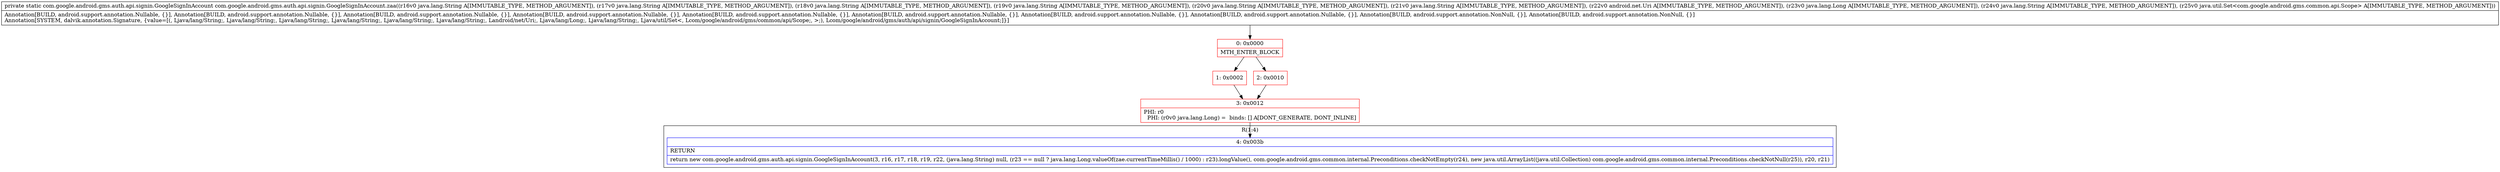 digraph "CFG forcom.google.android.gms.auth.api.signin.GoogleSignInAccount.zaa(Ljava\/lang\/String;Ljava\/lang\/String;Ljava\/lang\/String;Ljava\/lang\/String;Ljava\/lang\/String;Ljava\/lang\/String;Landroid\/net\/Uri;Ljava\/lang\/Long;Ljava\/lang\/String;Ljava\/util\/Set;)Lcom\/google\/android\/gms\/auth\/api\/signin\/GoogleSignInAccount;" {
subgraph cluster_Region_341104241 {
label = "R(1:4)";
node [shape=record,color=blue];
Node_4 [shape=record,label="{4\:\ 0x003b|RETURN\l|return new com.google.android.gms.auth.api.signin.GoogleSignInAccount(3, r16, r17, r18, r19, r22, (java.lang.String) null, (r23 == null ? java.lang.Long.valueOf(zae.currentTimeMillis() \/ 1000) : r23).longValue(), com.google.android.gms.common.internal.Preconditions.checkNotEmpty(r24), new java.util.ArrayList((java.util.Collection) com.google.android.gms.common.internal.Preconditions.checkNotNull(r25)), r20, r21)\l}"];
}
Node_0 [shape=record,color=red,label="{0\:\ 0x0000|MTH_ENTER_BLOCK\l}"];
Node_1 [shape=record,color=red,label="{1\:\ 0x0002}"];
Node_2 [shape=record,color=red,label="{2\:\ 0x0010}"];
Node_3 [shape=record,color=red,label="{3\:\ 0x0012|PHI: r0 \l  PHI: (r0v0 java.lang.Long) =  binds: [] A[DONT_GENERATE, DONT_INLINE]\l}"];
MethodNode[shape=record,label="{private static com.google.android.gms.auth.api.signin.GoogleSignInAccount com.google.android.gms.auth.api.signin.GoogleSignInAccount.zaa((r16v0 java.lang.String A[IMMUTABLE_TYPE, METHOD_ARGUMENT]), (r17v0 java.lang.String A[IMMUTABLE_TYPE, METHOD_ARGUMENT]), (r18v0 java.lang.String A[IMMUTABLE_TYPE, METHOD_ARGUMENT]), (r19v0 java.lang.String A[IMMUTABLE_TYPE, METHOD_ARGUMENT]), (r20v0 java.lang.String A[IMMUTABLE_TYPE, METHOD_ARGUMENT]), (r21v0 java.lang.String A[IMMUTABLE_TYPE, METHOD_ARGUMENT]), (r22v0 android.net.Uri A[IMMUTABLE_TYPE, METHOD_ARGUMENT]), (r23v0 java.lang.Long A[IMMUTABLE_TYPE, METHOD_ARGUMENT]), (r24v0 java.lang.String A[IMMUTABLE_TYPE, METHOD_ARGUMENT]), (r25v0 java.util.Set\<com.google.android.gms.common.api.Scope\> A[IMMUTABLE_TYPE, METHOD_ARGUMENT]))  | Annotation[BUILD, android.support.annotation.Nullable, \{\}], Annotation[BUILD, android.support.annotation.Nullable, \{\}], Annotation[BUILD, android.support.annotation.Nullable, \{\}], Annotation[BUILD, android.support.annotation.Nullable, \{\}], Annotation[BUILD, android.support.annotation.Nullable, \{\}], Annotation[BUILD, android.support.annotation.Nullable, \{\}], Annotation[BUILD, android.support.annotation.Nullable, \{\}], Annotation[BUILD, android.support.annotation.Nullable, \{\}], Annotation[BUILD, android.support.annotation.NonNull, \{\}], Annotation[BUILD, android.support.annotation.NonNull, \{\}]\lAnnotation[SYSTEM, dalvik.annotation.Signature, \{value=[(, Ljava\/lang\/String;, Ljava\/lang\/String;, Ljava\/lang\/String;, Ljava\/lang\/String;, Ljava\/lang\/String;, Ljava\/lang\/String;, Landroid\/net\/Uri;, Ljava\/lang\/Long;, Ljava\/lang\/String;, Ljava\/util\/Set\<, Lcom\/google\/android\/gms\/common\/api\/Scope;, \>;), Lcom\/google\/android\/gms\/auth\/api\/signin\/GoogleSignInAccount;]\}]\l}"];
MethodNode -> Node_0;
Node_0 -> Node_1;
Node_0 -> Node_2;
Node_1 -> Node_3;
Node_2 -> Node_3;
Node_3 -> Node_4;
}

